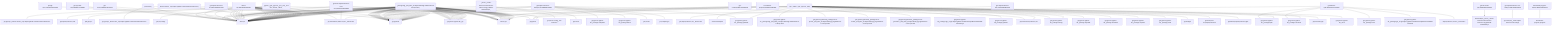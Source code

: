 graph TD
    app-mlperf-inference,d775cac873ee4231_(_python,_rgat,_pytorch,_cpu,_test,_r5.0-dev_default,_offline_) --> detect,os
    get-sys-utils-cm,bc90993277e84b8e --> detect,os
    app-mlperf-inference,d775cac873ee4231_(_python,_rgat,_pytorch,_cpu,_test,_r5.0-dev_default,_offline_) --> get,python
    get-mlperf-inference-src,4b57186581024797_(_branch.dev_) --> detect,os
    get-mlperf-inference-src,4b57186581024797_(_branch.dev_) --> get,python3
    get-mlperf-inference-src,4b57186581024797_(_branch.dev_) --> get,git,repo,_branch.dev,_repo.https://github.com/mlcommons/inference
    app-mlperf-inference,d775cac873ee4231_(_python,_rgat,_pytorch,_cpu,_test,_r5.0-dev_default,_offline_) --> get,mlcommons,inference,src,_branch.dev
    pull-git-repo,c23132ed65c4421d --> detect,os
    app-mlperf-inference,d775cac873ee4231_(_python,_rgat,_pytorch,_cpu,_test,_r5.0-dev_default,_offline_) --> pull,git,repo
    get-mlperf-inference-utils,e341e5f86d8342e5 --> get,mlperf,inference,src,_branch.dev
    app-mlperf-inference,d775cac873ee4231_(_python,_rgat,_pytorch,_cpu,_test,_r5.0-dev_default,_offline_) --> get,mlperf,inference,utils
    app-mlperf-inference-mlcommons-python,ff149e9781fc4b65_(_cpu,_offline,_rgat,_pytorch,_fp32_) --> detect,os
    detect-cpu,586c8a43320142f7 --> detect,os
    app-mlperf-inference-mlcommons-python,ff149e9781fc4b65_(_cpu,_offline,_rgat,_pytorch,_fp32_) --> detect,cpu
    get-sys-utils-cm,bc90993277e84b8e --> detect,os
    app-mlperf-inference-mlcommons-python,ff149e9781fc4b65_(_cpu,_offline,_rgat,_pytorch,_fp32_) --> get,python
    get-generic-python-lib,94b62a682bc44791_(_torch_) --> detect,os
    detect-cpu,586c8a43320142f7 --> detect,os
    get-generic-python-lib,94b62a682bc44791_(_torch_) --> detect,cpu
    get-generic-python-lib,94b62a682bc44791_(_torch_) --> get,python3
    get-generic-python-lib,94b62a682bc44791_(_pip_) --> get,python3
    get-generic-python-lib,94b62a682bc44791_(_torch_) --> get,generic-python-lib,_pip
    app-mlperf-inference-mlcommons-python,ff149e9781fc4b65_(_cpu,_offline,_rgat,_pytorch,_fp32_) --> get,generic-python-lib,_torch
    download-file,9cdc8dc41aae437e_(_rclone,_url.mlc-inference:mlcommons-inference-wg-public/R-GAT/RGAT.pt_) --> detect,os
    get-rclone,22ffb43c49c9419e --> detect,os
    download-file,9cdc8dc41aae437e_(_rclone,_url.mlc-inference:mlcommons-inference-wg-public/R-GAT/RGAT.pt_) --> get,rclone
    download-file,9cdc8dc41aae437e_(_rclone,_url.mlc-inference:mlcommons-inference-wg-public/R-GAT/RGAT.pt_) --> get,rclone-config,_mlc-inference
    get-ml-model-rgat,b409fd66c5ad4ed5 --> download,file,_rclone,_url.mlc-inference:mlcommons-inference-wg-public/R-GAT/RGAT.pt
    app-mlperf-inference-mlcommons-python,ff149e9781fc4b65_(_cpu,_offline,_rgat,_pytorch,_fp32_) --> get,ml-model,rgat
    get-dataset-igbh,824e61316c074253 --> mlperf,inference,source,_branch.dev
    get-dataset-igbh,824e61316c074253 --> get,python
    get-generic-python-lib,94b62a682bc44791_(_package.igb,_url.git+https://github.com/IllinoisGraphBenchmark/IGB-Datasets_) --> detect,os
    detect-cpu,586c8a43320142f7 --> detect,os
    get-generic-python-lib,94b62a682bc44791_(_package.igb,_url.git+https://github.com/IllinoisGraphBenchmark/IGB-Datasets_) --> detect,cpu
    get-generic-python-lib,94b62a682bc44791_(_package.igb,_url.git+https://github.com/IllinoisGraphBenchmark/IGB-Datasets_) --> get,python3
    get-generic-python-lib,94b62a682bc44791_(_pip_) --> get,python3
    get-generic-python-lib,94b62a682bc44791_(_package.igb,_url.git+https://github.com/IllinoisGraphBenchmark/IGB-Datasets_) --> get,generic-python-lib,_pip
    get-dataset-igbh,824e61316c074253 --> get,generic-python-lib,_package.igb,_url.git+https://github.com/IllinoisGraphBenchmark/IGB-Datasets
    get-generic-python-lib,94b62a682bc44791_(_package.colorama_) --> detect,os
    detect-cpu,586c8a43320142f7 --> detect,os
    get-generic-python-lib,94b62a682bc44791_(_package.colorama_) --> detect,cpu
    get-generic-python-lib,94b62a682bc44791_(_package.colorama_) --> get,python3
    get-generic-python-lib,94b62a682bc44791_(_pip_) --> get,python3
    get-generic-python-lib,94b62a682bc44791_(_package.colorama_) --> get,generic-python-lib,_pip
    get-dataset-igbh,824e61316c074253 --> get,generic-python-lib,_package.colorama
    get-generic-python-lib,94b62a682bc44791_(_package.tqdm_) --> detect,os
    detect-cpu,586c8a43320142f7 --> detect,os
    get-generic-python-lib,94b62a682bc44791_(_package.tqdm_) --> detect,cpu
    get-generic-python-lib,94b62a682bc44791_(_package.tqdm_) --> get,python3
    get-generic-python-lib,94b62a682bc44791_(_pip_) --> get,python3
    get-generic-python-lib,94b62a682bc44791_(_package.tqdm_) --> get,generic-python-lib,_pip
    get-dataset-igbh,824e61316c074253 --> get,generic-python-lib,_package.tqdm
    get-generic-python-lib,94b62a682bc44791_(_package.torch_) --> detect,os
    detect-cpu,586c8a43320142f7 --> detect,os
    get-generic-python-lib,94b62a682bc44791_(_package.torch_) --> detect,cpu
    get-generic-python-lib,94b62a682bc44791_(_package.torch_) --> get,python3
    get-generic-python-lib,94b62a682bc44791_(_pip_) --> get,python3
    get-generic-python-lib,94b62a682bc44791_(_package.torch_) --> get,generic-python-lib,_pip
    get-dataset-igbh,824e61316c074253 --> get,generic-python-lib,_package.torch
    app-mlperf-inference-mlcommons-python,ff149e9781fc4b65_(_cpu,_offline,_rgat,_pytorch,_fp32_) --> get,dataset,mlperf,inference,igbh
    generate-mlperf-inference-user-conf,3af4475745964b93 --> detect,os
    detect-cpu,586c8a43320142f7 --> detect,os
    generate-mlperf-inference-user-conf,3af4475745964b93 --> detect,cpu
    generate-mlperf-inference-user-conf,3af4475745964b93 --> get,python
    generate-mlperf-inference-user-conf,3af4475745964b93 --> get,mlcommons,inference,src,_branch.dev
    get-mlperf-inference-sut-configs,c2fbf72009e2445b --> get,cache,dir,_name.mlperf-inference-sut-configs
    generate-mlperf-inference-user-conf,3af4475745964b93 --> get,sut,configs
    app-mlperf-inference-mlcommons-python,ff149e9781fc4b65_(_cpu,_offline,_rgat,_pytorch,_fp32_) --> generate,user-conf,mlperf,inference
    get-mlperf-inference-loadgen,64c3d98d0ba04950 --> detect,os
    get-mlperf-inference-loadgen,64c3d98d0ba04950 --> get,python3
    get-mlperf-inference-src,4b57186581024797 --> detect,os
    get-mlperf-inference-src,4b57186581024797 --> get,python3
    get-git-repo,ed603e7292974f10_(_branch.master,_repo.https://github.com/mlcommons/inference_) --> detect,os
    get-mlperf-inference-src,4b57186581024797 --> get,git,repo,_branch.master,_repo.https://github.com/mlcommons/inference
    get-mlperf-inference-loadgen,64c3d98d0ba04950 --> get,mlcommons,inference,src
    get-mlperf-inference-loadgen,64c3d98d0ba04950 --> get,compiler,gcc
    detect-cpu,586c8a43320142f7 --> detect,os
    get-cmake,52bf974d791b4fc8 --> detect,cpu
    get-mlperf-inference-loadgen,64c3d98d0ba04950 --> get,cmake
    get-generic-python-lib,94b62a682bc44791_(_package.wheel_) --> detect,os
    detect-cpu,586c8a43320142f7 --> detect,os
    get-generic-python-lib,94b62a682bc44791_(_package.wheel_) --> detect,cpu
    get-generic-python-lib,94b62a682bc44791_(_package.wheel_) --> get,python3
    get-generic-python-lib,94b62a682bc44791_(_pip_) --> get,python3
    get-generic-python-lib,94b62a682bc44791_(_package.wheel_) --> get,generic-python-lib,_pip
    get-mlperf-inference-loadgen,64c3d98d0ba04950 --> get,generic-python-lib,_package.wheel
    get-generic-python-lib,94b62a682bc44791_(_pip_) --> get,python3
    get-mlperf-inference-loadgen,64c3d98d0ba04950 --> get,generic-python-lib,_pip
    get-generic-python-lib,94b62a682bc44791_(_package.pybind11_) --> detect,os
    detect-cpu,586c8a43320142f7 --> detect,os
    get-generic-python-lib,94b62a682bc44791_(_package.pybind11_) --> detect,cpu
    get-generic-python-lib,94b62a682bc44791_(_package.pybind11_) --> get,python3
    get-generic-python-lib,94b62a682bc44791_(_pip_) --> get,python3
    get-generic-python-lib,94b62a682bc44791_(_package.pybind11_) --> get,generic-python-lib,_pip
    get-mlperf-inference-loadgen,64c3d98d0ba04950 --> get,generic-python-lib,_package.pybind11
    get-generic-python-lib,94b62a682bc44791_(_package.setuptools_) --> detect,os
    detect-cpu,586c8a43320142f7 --> detect,os
    get-generic-python-lib,94b62a682bc44791_(_package.setuptools_) --> detect,cpu
    get-generic-python-lib,94b62a682bc44791_(_package.setuptools_) --> get,python3
    get-generic-python-lib,94b62a682bc44791_(_pip_) --> get,python3
    get-generic-python-lib,94b62a682bc44791_(_package.setuptools_) --> get,generic-python-lib,_pip
    get-mlperf-inference-loadgen,64c3d98d0ba04950 --> get,generic-python-lib,_package.setuptools
    app-mlperf-inference-mlcommons-python,ff149e9781fc4b65_(_cpu,_offline,_rgat,_pytorch,_fp32_) --> get,loadgen
    app-mlperf-inference-mlcommons-python,ff149e9781fc4b65_(_cpu,_offline,_rgat,_pytorch,_fp32_) --> get,mlcommons,inference,src,_branch.dev
    app-mlperf-inference-mlcommons-python,ff149e9781fc4b65_(_cpu,_offline,_rgat,_pytorch,_fp32_) --> get,mlcommons,inference,src
    get-generic-python-lib,94b62a682bc44791_(_package.psutil_) --> detect,os
    detect-cpu,586c8a43320142f7 --> detect,os
    get-generic-python-lib,94b62a682bc44791_(_package.psutil_) --> detect,cpu
    get-generic-python-lib,94b62a682bc44791_(_package.psutil_) --> get,python3
    get-generic-python-lib,94b62a682bc44791_(_pip_) --> get,python3
    get-generic-python-lib,94b62a682bc44791_(_package.psutil_) --> get,generic-python-lib,_pip
    app-mlperf-inference-mlcommons-python,ff149e9781fc4b65_(_cpu,_offline,_rgat,_pytorch,_fp32_) --> get,generic-python-lib,_package.psutil
    get-generic-python-lib,94b62a682bc44791_(_package.colorama_) --> get,python3
    app-mlperf-inference-mlcommons-python,ff149e9781fc4b65_(_cpu,_offline,_rgat,_pytorch,_fp32_) --> get,generic-python-lib,_package.colorama
    get-generic-python-lib,94b62a682bc44791_(_package.tqdm_) --> get,python3
    app-mlperf-inference-mlcommons-python,ff149e9781fc4b65_(_cpu,_offline,_rgat,_pytorch,_fp32_) --> get,generic-python-lib,_package.tqdm
    get-generic-python-lib,94b62a682bc44791_(_package.requests_) --> detect,os
    detect-cpu,586c8a43320142f7 --> detect,os
    get-generic-python-lib,94b62a682bc44791_(_package.requests_) --> detect,cpu
    get-generic-python-lib,94b62a682bc44791_(_package.requests_) --> get,python3
    get-generic-python-lib,94b62a682bc44791_(_pip_) --> get,python3
    get-generic-python-lib,94b62a682bc44791_(_package.requests_) --> get,generic-python-lib,_pip
    app-mlperf-inference-mlcommons-python,ff149e9781fc4b65_(_cpu,_offline,_rgat,_pytorch,_fp32_) --> get,generic-python-lib,_package.requests
    get-generic-python-lib,94b62a682bc44791_(_package.torchdata_) --> detect,os
    detect-cpu,586c8a43320142f7 --> detect,os
    get-generic-python-lib,94b62a682bc44791_(_package.torchdata_) --> detect,cpu
    get-generic-python-lib,94b62a682bc44791_(_package.torchdata_) --> get,python3
    get-generic-python-lib,94b62a682bc44791_(_pip_) --> get,python3
    get-generic-python-lib,94b62a682bc44791_(_package.torchdata_) --> get,generic-python-lib,_pip
    app-mlperf-inference-mlcommons-python,ff149e9781fc4b65_(_cpu,_offline,_rgat,_pytorch,_fp32_) --> get,generic-python-lib,_package.torchdata
    get-generic-python-lib,94b62a682bc44791_(_package.pybind11_) --> get,python3
    app-mlperf-inference-mlcommons-python,ff149e9781fc4b65_(_cpu,_offline,_rgat,_pytorch,_fp32_) --> get,generic-python-lib,_package.pybind11
    get-generic-python-lib,94b62a682bc44791_(_package.PyYAML_) --> detect,os
    detect-cpu,586c8a43320142f7 --> detect,os
    get-generic-python-lib,94b62a682bc44791_(_package.PyYAML_) --> detect,cpu
    get-generic-python-lib,94b62a682bc44791_(_package.PyYAML_) --> get,python3
    get-generic-python-lib,94b62a682bc44791_(_pip_) --> get,python3
    get-generic-python-lib,94b62a682bc44791_(_package.PyYAML_) --> get,generic-python-lib,_pip
    app-mlperf-inference-mlcommons-python,ff149e9781fc4b65_(_cpu,_offline,_rgat,_pytorch,_fp32_) --> get,generic-python-lib,_package.PyYAML
    get-generic-python-lib,94b62a682bc44791_(_package.numpy_) --> detect,os
    detect-cpu,586c8a43320142f7 --> detect,os
    get-generic-python-lib,94b62a682bc44791_(_package.numpy_) --> detect,cpu
    get-generic-python-lib,94b62a682bc44791_(_package.numpy_) --> get,python3
    get-generic-python-lib,94b62a682bc44791_(_pip_) --> get,python3
    get-generic-python-lib,94b62a682bc44791_(_package.numpy_) --> get,generic-python-lib,_pip
    app-mlperf-inference-mlcommons-python,ff149e9781fc4b65_(_cpu,_offline,_rgat,_pytorch,_fp32_) --> get,generic-python-lib,_package.numpy
    get-generic-python-lib,94b62a682bc44791_(_package.numpy_) --> detect,os
    detect-cpu,586c8a43320142f7 --> detect,os
    get-generic-python-lib,94b62a682bc44791_(_package.numpy_) --> detect,cpu
    get-generic-python-lib,94b62a682bc44791_(_package.numpy_) --> get,python3
    get-generic-python-lib,94b62a682bc44791_(_pip_) --> get,python3
    get-generic-python-lib,94b62a682bc44791_(_package.numpy_) --> get,generic-python-lib,_pip
    app-mlperf-inference-mlcommons-python,ff149e9781fc4b65_(_cpu,_offline,_rgat,_pytorch,_fp32_) --> get,generic-python-lib,_package.numpy
    get-generic-python-lib,94b62a682bc44791_(_package.pydantic_) --> detect,os
    detect-cpu,586c8a43320142f7 --> detect,os
    get-generic-python-lib,94b62a682bc44791_(_package.pydantic_) --> detect,cpu
    get-generic-python-lib,94b62a682bc44791_(_package.pydantic_) --> get,python3
    get-generic-python-lib,94b62a682bc44791_(_pip_) --> get,python3
    get-generic-python-lib,94b62a682bc44791_(_package.pydantic_) --> get,generic-python-lib,_pip
    app-mlperf-inference-mlcommons-python,ff149e9781fc4b65_(_cpu,_offline,_rgat,_pytorch,_fp32_) --> get,generic-python-lib,_package.pydantic
    get-generic-python-lib,94b62a682bc44791_(_package.igb,_url.git+https://github.com/IllinoisGraphBenchmark/IGB-Datasets.git_) --> detect,os
    detect-cpu,586c8a43320142f7 --> detect,os
    get-generic-python-lib,94b62a682bc44791_(_package.igb,_url.git+https://github.com/IllinoisGraphBenchmark/IGB-Datasets.git_) --> detect,cpu
    get-generic-python-lib,94b62a682bc44791_(_package.igb,_url.git+https://github.com/IllinoisGraphBenchmark/IGB-Datasets.git_) --> get,python3
    get-generic-python-lib,94b62a682bc44791_(_pip_) --> get,python3
    get-generic-python-lib,94b62a682bc44791_(_package.igb,_url.git+https://github.com/IllinoisGraphBenchmark/IGB-Datasets.git_) --> get,generic-python-lib,_pip
    app-mlperf-inference-mlcommons-python,ff149e9781fc4b65_(_cpu,_offline,_rgat,_pytorch,_fp32_) --> get,generic-python-lib,_package.igb,_url.git+https://github.com/IllinoisGraphBenchmark/IGB-Datasets.git
    get-generic-python-lib,94b62a682bc44791_(_package.torch-geometric,_find_links_url.https://data.pyg.org/whl/torch-2.4.0+cpu.html_) --> detect,os
    detect-cpu,586c8a43320142f7 --> detect,os
    get-generic-python-lib,94b62a682bc44791_(_package.torch-geometric,_find_links_url.https://data.pyg.org/whl/torch-2.4.0+cpu.html_) --> detect,cpu
    get-generic-python-lib,94b62a682bc44791_(_package.torch-geometric,_find_links_url.https://data.pyg.org/whl/torch-2.4.0+cpu.html_) --> get,python3
    get-generic-python-lib,94b62a682bc44791_(_pip_) --> get,python3
    get-generic-python-lib,94b62a682bc44791_(_package.torch-geometric,_find_links_url.https://data.pyg.org/whl/torch-2.4.0+cpu.html_) --> get,generic-python-lib,_pip
    app-mlperf-inference-mlcommons-python,ff149e9781fc4b65_(_cpu,_offline,_rgat,_pytorch,_fp32_) --> get,generic-python-lib,_package.torch-geometric,_find_links_url.https://data.pyg.org/whl/torch-2.4.0+cpu.html
    get-generic-python-lib,94b62a682bc44791_(_package.torch-scatter,_find_links_url.https://data.pyg.org/whl/torch-2.4.0+cpu.html_) --> detect,os
    detect-cpu,586c8a43320142f7 --> detect,os
    get-generic-python-lib,94b62a682bc44791_(_package.torch-scatter,_find_links_url.https://data.pyg.org/whl/torch-2.4.0+cpu.html_) --> detect,cpu
    get-generic-python-lib,94b62a682bc44791_(_package.torch-scatter,_find_links_url.https://data.pyg.org/whl/torch-2.4.0+cpu.html_) --> get,python3
    get-generic-python-lib,94b62a682bc44791_(_pip_) --> get,python3
    get-generic-python-lib,94b62a682bc44791_(_package.torch-scatter,_find_links_url.https://data.pyg.org/whl/torch-2.4.0+cpu.html_) --> get,generic-python-lib,_pip
    app-mlperf-inference-mlcommons-python,ff149e9781fc4b65_(_cpu,_offline,_rgat,_pytorch,_fp32_) --> get,generic-python-lib,_package.torch-scatter,_find_links_url.https://data.pyg.org/whl/torch-2.4.0+cpu.html
    get-generic-python-lib,94b62a682bc44791_(_package.torch-sparse,_find_links_url.https://data.pyg.org/whl/torch-2.4.0+cpu.html_) --> detect,os
    detect-cpu,586c8a43320142f7 --> detect,os
    get-generic-python-lib,94b62a682bc44791_(_package.torch-sparse,_find_links_url.https://data.pyg.org/whl/torch-2.4.0+cpu.html_) --> detect,cpu
    get-generic-python-lib,94b62a682bc44791_(_package.torch-sparse,_find_links_url.https://data.pyg.org/whl/torch-2.4.0+cpu.html_) --> get,python3
    get-generic-python-lib,94b62a682bc44791_(_pip_) --> get,python3
    get-generic-python-lib,94b62a682bc44791_(_package.torch-sparse,_find_links_url.https://data.pyg.org/whl/torch-2.4.0+cpu.html_) --> get,generic-python-lib,_pip
    app-mlperf-inference-mlcommons-python,ff149e9781fc4b65_(_cpu,_offline,_rgat,_pytorch,_fp32_) --> get,generic-python-lib,_package.torch-sparse,_find_links_url.https://data.pyg.org/whl/torch-2.4.0+cpu.html
    get-generic-python-lib,94b62a682bc44791_(_package.dgl,_find_links_url.https://data.dgl.ai/wheels/torch-2.4/repo.html_) --> detect,os
    detect-cpu,586c8a43320142f7 --> detect,os
    get-generic-python-lib,94b62a682bc44791_(_package.dgl,_find_links_url.https://data.dgl.ai/wheels/torch-2.4/repo.html_) --> detect,cpu
    get-generic-python-lib,94b62a682bc44791_(_package.dgl,_find_links_url.https://data.dgl.ai/wheels/torch-2.4/repo.html_) --> get,python3
    get-generic-python-lib,94b62a682bc44791_(_pip_) --> get,python3
    get-generic-python-lib,94b62a682bc44791_(_package.dgl,_find_links_url.https://data.dgl.ai/wheels/torch-2.4/repo.html_) --> get,generic-python-lib,_pip
    app-mlperf-inference-mlcommons-python,ff149e9781fc4b65_(_cpu,_offline,_rgat,_pytorch,_fp32_) --> get,generic-python-lib,_package.dgl,_find_links_url.https://data.dgl.ai/wheels/torch-2.4/repo.html
    detect-cpu,586c8a43320142f7 --> detect,os
    benchmark-program,19f369ef47084895 --> detect,cpu
    benchmark-program-mlperf,cfff0132a8aa4018 --> benchmark-program,program
    app-mlperf-inference-mlcommons-python,ff149e9781fc4b65_(_cpu,_offline,_rgat,_pytorch,_fp32_) --> benchmark-mlperf